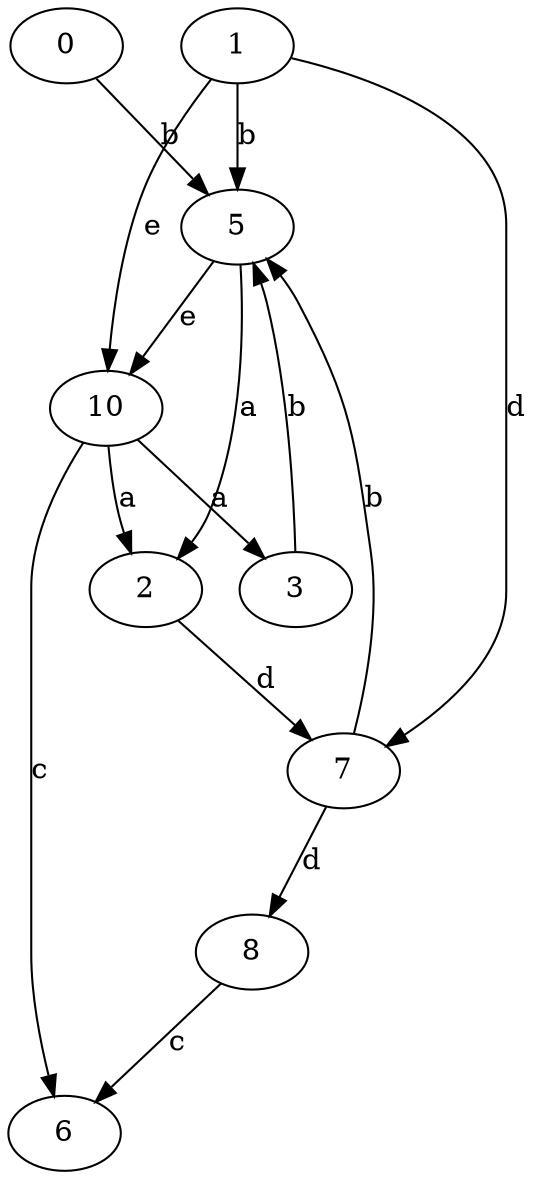 strict digraph  {
0;
1;
2;
3;
5;
6;
7;
8;
10;
0 -> 5  [label=b];
1 -> 5  [label=b];
1 -> 7  [label=d];
1 -> 10  [label=e];
2 -> 7  [label=d];
3 -> 5  [label=b];
5 -> 2  [label=a];
5 -> 10  [label=e];
7 -> 5  [label=b];
7 -> 8  [label=d];
8 -> 6  [label=c];
10 -> 2  [label=a];
10 -> 3  [label=a];
10 -> 6  [label=c];
}
